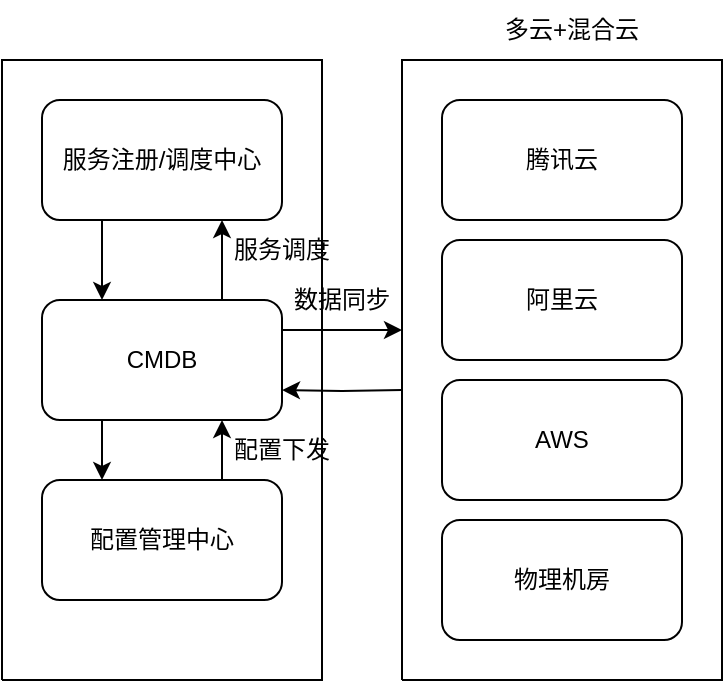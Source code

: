 <mxfile version="20.3.3" type="github">
  <diagram id="dMvqGayH_-6Ex93ABGTt" name="第 1 页">
    <mxGraphModel dx="930" dy="1697" grid="1" gridSize="10" guides="1" tooltips="1" connect="1" arrows="1" fold="1" page="1" pageScale="1" pageWidth="827" pageHeight="1169" math="0" shadow="0">
      <root>
        <mxCell id="0" />
        <mxCell id="1" parent="0" />
        <mxCell id="M1_nt7RjJiB5zkAIK75M-19" style="edgeStyle=orthogonalEdgeStyle;rounded=0;orthogonalLoop=1;jettySize=auto;html=1;exitX=0.75;exitY=0;exitDx=0;exitDy=0;entryX=0.75;entryY=1;entryDx=0;entryDy=0;" edge="1" parent="1" source="M1_nt7RjJiB5zkAIK75M-1" target="M1_nt7RjJiB5zkAIK75M-6">
          <mxGeometry relative="1" as="geometry" />
        </mxCell>
        <mxCell id="M1_nt7RjJiB5zkAIK75M-1" value="配置管理中心" style="rounded=1;whiteSpace=wrap;html=1;" vertex="1" parent="1">
          <mxGeometry x="250" y="230" width="120" height="60" as="geometry" />
        </mxCell>
        <mxCell id="M1_nt7RjJiB5zkAIK75M-2" value="阿里云" style="rounded=1;whiteSpace=wrap;html=1;" vertex="1" parent="1">
          <mxGeometry x="450" y="110" width="120" height="60" as="geometry" />
        </mxCell>
        <mxCell id="M1_nt7RjJiB5zkAIK75M-3" value="AWS" style="rounded=1;whiteSpace=wrap;html=1;" vertex="1" parent="1">
          <mxGeometry x="450" y="180" width="120" height="60" as="geometry" />
        </mxCell>
        <mxCell id="M1_nt7RjJiB5zkAIK75M-4" value="物理机房" style="rounded=1;whiteSpace=wrap;html=1;" vertex="1" parent="1">
          <mxGeometry x="450" y="250" width="120" height="60" as="geometry" />
        </mxCell>
        <mxCell id="M1_nt7RjJiB5zkAIK75M-5" value="腾讯云" style="rounded=1;whiteSpace=wrap;html=1;" vertex="1" parent="1">
          <mxGeometry x="450" y="40" width="120" height="60" as="geometry" />
        </mxCell>
        <mxCell id="M1_nt7RjJiB5zkAIK75M-13" style="edgeStyle=orthogonalEdgeStyle;rounded=0;orthogonalLoop=1;jettySize=auto;html=1;exitX=1;exitY=0.25;exitDx=0;exitDy=0;" edge="1" parent="1" source="M1_nt7RjJiB5zkAIK75M-6">
          <mxGeometry relative="1" as="geometry">
            <mxPoint x="430" y="155" as="targetPoint" />
          </mxGeometry>
        </mxCell>
        <mxCell id="M1_nt7RjJiB5zkAIK75M-17" style="edgeStyle=orthogonalEdgeStyle;rounded=0;orthogonalLoop=1;jettySize=auto;html=1;exitX=0.75;exitY=0;exitDx=0;exitDy=0;entryX=0.75;entryY=1;entryDx=0;entryDy=0;" edge="1" parent="1" source="M1_nt7RjJiB5zkAIK75M-6" target="M1_nt7RjJiB5zkAIK75M-15">
          <mxGeometry relative="1" as="geometry" />
        </mxCell>
        <mxCell id="M1_nt7RjJiB5zkAIK75M-18" style="edgeStyle=orthogonalEdgeStyle;rounded=0;orthogonalLoop=1;jettySize=auto;html=1;exitX=0.25;exitY=1;exitDx=0;exitDy=0;entryX=0.25;entryY=0;entryDx=0;entryDy=0;" edge="1" parent="1" source="M1_nt7RjJiB5zkAIK75M-6" target="M1_nt7RjJiB5zkAIK75M-1">
          <mxGeometry relative="1" as="geometry" />
        </mxCell>
        <mxCell id="M1_nt7RjJiB5zkAIK75M-6" value="CMDB" style="rounded=1;whiteSpace=wrap;html=1;" vertex="1" parent="1">
          <mxGeometry x="250" y="140" width="120" height="60" as="geometry" />
        </mxCell>
        <mxCell id="M1_nt7RjJiB5zkAIK75M-10" value="" style="endArrow=none;html=1;rounded=0;" edge="1" parent="1">
          <mxGeometry width="50" height="50" relative="1" as="geometry">
            <mxPoint x="430" y="330" as="sourcePoint" />
            <mxPoint x="430" y="330" as="targetPoint" />
            <Array as="points">
              <mxPoint x="590" y="330" />
              <mxPoint x="590" y="20" />
              <mxPoint x="430" y="20" />
            </Array>
          </mxGeometry>
        </mxCell>
        <mxCell id="M1_nt7RjJiB5zkAIK75M-11" value="多云+混合云" style="text;html=1;strokeColor=none;fillColor=none;align=center;verticalAlign=middle;whiteSpace=wrap;rounded=0;" vertex="1" parent="1">
          <mxGeometry x="480" y="-10" width="70" height="30" as="geometry" />
        </mxCell>
        <mxCell id="M1_nt7RjJiB5zkAIK75M-14" style="edgeStyle=orthogonalEdgeStyle;rounded=0;orthogonalLoop=1;jettySize=auto;html=1;entryX=1;entryY=0.75;entryDx=0;entryDy=0;" edge="1" parent="1" target="M1_nt7RjJiB5zkAIK75M-6">
          <mxGeometry relative="1" as="geometry">
            <mxPoint x="440" y="165" as="targetPoint" />
            <mxPoint x="430" y="185" as="sourcePoint" />
          </mxGeometry>
        </mxCell>
        <mxCell id="M1_nt7RjJiB5zkAIK75M-16" style="edgeStyle=orthogonalEdgeStyle;rounded=0;orthogonalLoop=1;jettySize=auto;html=1;exitX=0.25;exitY=1;exitDx=0;exitDy=0;entryX=0.25;entryY=0;entryDx=0;entryDy=0;" edge="1" parent="1" source="M1_nt7RjJiB5zkAIK75M-15" target="M1_nt7RjJiB5zkAIK75M-6">
          <mxGeometry relative="1" as="geometry" />
        </mxCell>
        <mxCell id="M1_nt7RjJiB5zkAIK75M-15" value="服务注册/调度中心" style="rounded=1;whiteSpace=wrap;html=1;" vertex="1" parent="1">
          <mxGeometry x="250" y="40" width="120" height="60" as="geometry" />
        </mxCell>
        <mxCell id="M1_nt7RjJiB5zkAIK75M-21" value="数据同步" style="text;html=1;strokeColor=none;fillColor=none;align=center;verticalAlign=middle;whiteSpace=wrap;rounded=0;" vertex="1" parent="1">
          <mxGeometry x="370" y="125" width="60" height="30" as="geometry" />
        </mxCell>
        <mxCell id="M1_nt7RjJiB5zkAIK75M-22" value="配置下发" style="text;html=1;strokeColor=none;fillColor=none;align=center;verticalAlign=middle;whiteSpace=wrap;rounded=0;" vertex="1" parent="1">
          <mxGeometry x="340" y="200" width="60" height="30" as="geometry" />
        </mxCell>
        <mxCell id="M1_nt7RjJiB5zkAIK75M-23" value="服务调度" style="text;html=1;strokeColor=none;fillColor=none;align=center;verticalAlign=middle;whiteSpace=wrap;rounded=0;" vertex="1" parent="1">
          <mxGeometry x="340" y="100" width="60" height="30" as="geometry" />
        </mxCell>
        <mxCell id="M1_nt7RjJiB5zkAIK75M-24" value="" style="endArrow=none;html=1;rounded=0;" edge="1" parent="1">
          <mxGeometry width="50" height="50" relative="1" as="geometry">
            <mxPoint x="230" y="330" as="sourcePoint" />
            <mxPoint x="230" y="330" as="targetPoint" />
            <Array as="points">
              <mxPoint x="390" y="330" />
              <mxPoint x="390" y="20" />
              <mxPoint x="230" y="20" />
            </Array>
          </mxGeometry>
        </mxCell>
      </root>
    </mxGraphModel>
  </diagram>
</mxfile>
